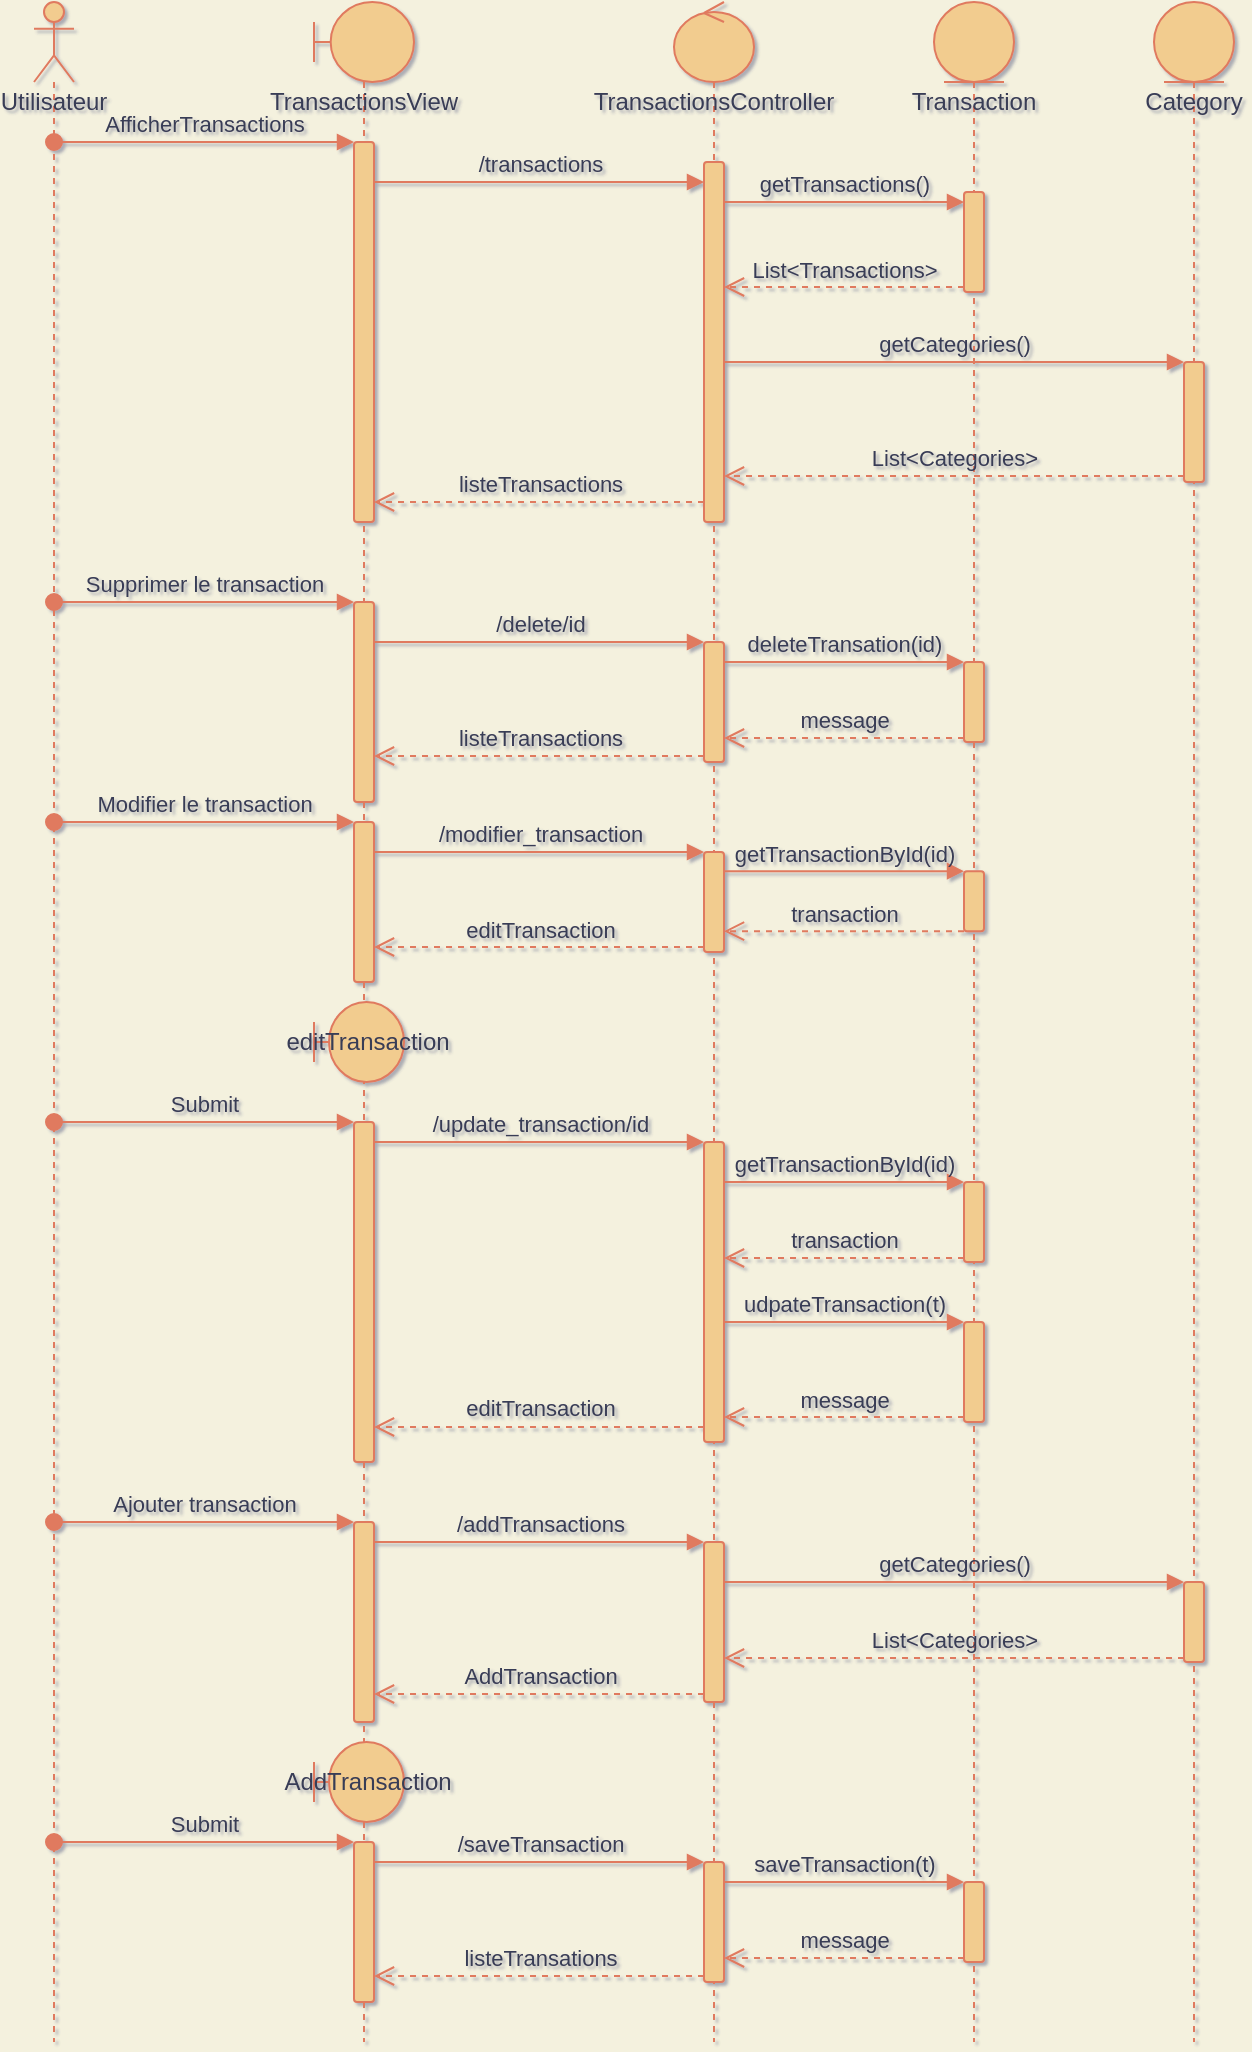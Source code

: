 <mxfile version="20.3.0" type="device"><diagram id="JDa1nINl7ZTaXswKWBOu" name="Page-1"><mxGraphModel dx="865" dy="534" grid="1" gridSize="10" guides="1" tooltips="1" connect="1" arrows="1" fold="1" page="1" pageScale="1" pageWidth="850" pageHeight="1100" background="#F4F1DE" math="0" shadow="1"><root><mxCell id="0"/><mxCell id="1" parent="0"/><mxCell id="nene3aohnPM48rDKUcm7-1" value="Utilisateur" style="shape=umlLifeline;participant=umlActor;perimeter=lifelinePerimeter;whiteSpace=wrap;html=1;container=1;collapsible=0;recursiveResize=0;verticalAlign=top;spacingTop=36;outlineConnect=0;fillColor=#F2CC8F;strokeColor=#E07A5F;fontColor=#393C56;strokeWidth=1;perimeterSpacing=1;rounded=1;" vertex="1" parent="1"><mxGeometry x="70" y="80" width="20" height="1020" as="geometry"/></mxCell><mxCell id="nene3aohnPM48rDKUcm7-2" value="TransactionsView" style="shape=umlLifeline;participant=umlBoundary;perimeter=lifelinePerimeter;whiteSpace=wrap;html=1;container=1;collapsible=0;recursiveResize=0;verticalAlign=top;spacingTop=36;outlineConnect=0;strokeColor=#E07A5F;fontColor=#393C56;fillColor=#F2CC8F;strokeWidth=1;rounded=1;" vertex="1" parent="1"><mxGeometry x="210" y="80" width="50" height="1020" as="geometry"/></mxCell><mxCell id="nene3aohnPM48rDKUcm7-24" value="" style="html=1;points=[];perimeter=orthogonalPerimeter;strokeColor=#E07A5F;strokeWidth=1;fontColor=#393C56;fillColor=#F2CC8F;rounded=1;" vertex="1" parent="nene3aohnPM48rDKUcm7-2"><mxGeometry x="20" y="70" width="10" height="190" as="geometry"/></mxCell><mxCell id="nene3aohnPM48rDKUcm7-33" value="" style="html=1;points=[];perimeter=orthogonalPerimeter;strokeColor=#E07A5F;strokeWidth=1;fontColor=#393C56;fillColor=#F2CC8F;rounded=1;" vertex="1" parent="nene3aohnPM48rDKUcm7-2"><mxGeometry x="20" y="300" width="10" height="100" as="geometry"/></mxCell><mxCell id="nene3aohnPM48rDKUcm7-41" value="" style="html=1;points=[];perimeter=orthogonalPerimeter;strokeColor=#E07A5F;strokeWidth=1;fontColor=#393C56;fillColor=#F2CC8F;rounded=1;" vertex="1" parent="nene3aohnPM48rDKUcm7-2"><mxGeometry x="20" y="560" width="10" height="170" as="geometry"/></mxCell><mxCell id="nene3aohnPM48rDKUcm7-52" value="" style="html=1;points=[];perimeter=orthogonalPerimeter;strokeColor=#E07A5F;strokeWidth=1;fontColor=#393C56;fillColor=#F2CC8F;rounded=1;" vertex="1" parent="nene3aohnPM48rDKUcm7-2"><mxGeometry x="20" y="760" width="10" height="100" as="geometry"/></mxCell><mxCell id="nene3aohnPM48rDKUcm7-62" value="AddTransaction" style="shape=umlBoundary;whiteSpace=wrap;html=1;strokeColor=#E07A5F;strokeWidth=1;fontColor=#393C56;fillColor=#F2CC8F;rounded=1;" vertex="1" parent="nene3aohnPM48rDKUcm7-2"><mxGeometry y="870" width="45" height="40" as="geometry"/></mxCell><mxCell id="nene3aohnPM48rDKUcm7-63" value="" style="html=1;points=[];perimeter=orthogonalPerimeter;strokeColor=#E07A5F;strokeWidth=1;fontColor=#393C56;fillColor=#F2CC8F;rounded=1;" vertex="1" parent="nene3aohnPM48rDKUcm7-2"><mxGeometry x="20" y="920" width="10" height="80" as="geometry"/></mxCell><mxCell id="nene3aohnPM48rDKUcm7-72" value="" style="html=1;points=[];perimeter=orthogonalPerimeter;strokeColor=#E07A5F;strokeWidth=1;fontColor=#393C56;fillColor=#F2CC8F;rounded=1;" vertex="1" parent="nene3aohnPM48rDKUcm7-2"><mxGeometry x="20" y="410" width="10" height="80" as="geometry"/></mxCell><mxCell id="nene3aohnPM48rDKUcm7-74" value="editTransaction" style="shape=umlBoundary;whiteSpace=wrap;html=1;strokeColor=#E07A5F;strokeWidth=1;fontColor=#393C56;fillColor=#F2CC8F;rounded=1;" vertex="1" parent="nene3aohnPM48rDKUcm7-2"><mxGeometry y="500" width="45" height="40" as="geometry"/></mxCell><mxCell id="nene3aohnPM48rDKUcm7-3" value="Transaction" style="shape=umlLifeline;participant=umlEntity;perimeter=lifelinePerimeter;whiteSpace=wrap;html=1;container=1;collapsible=0;recursiveResize=0;verticalAlign=top;spacingTop=36;outlineConnect=0;strokeColor=#E07A5F;fontColor=#393C56;fillColor=#F2CC8F;strokeWidth=1;rounded=1;" vertex="1" parent="1"><mxGeometry x="520" y="80" width="40" height="1020" as="geometry"/></mxCell><mxCell id="nene3aohnPM48rDKUcm7-15" value="" style="html=1;points=[];perimeter=orthogonalPerimeter;strokeColor=#E07A5F;strokeWidth=1;fontColor=#393C56;fillColor=#F2CC8F;rounded=1;" vertex="1" parent="nene3aohnPM48rDKUcm7-3"><mxGeometry x="15" y="95" width="10" height="50" as="geometry"/></mxCell><mxCell id="nene3aohnPM48rDKUcm7-38" value="" style="html=1;points=[];perimeter=orthogonalPerimeter;strokeColor=#E07A5F;strokeWidth=1;fontColor=#393C56;fillColor=#F2CC8F;rounded=1;" vertex="1" parent="nene3aohnPM48rDKUcm7-3"><mxGeometry x="15" y="330" width="10" height="40" as="geometry"/></mxCell><mxCell id="nene3aohnPM48rDKUcm7-46" value="" style="html=1;points=[];perimeter=orthogonalPerimeter;strokeColor=#E07A5F;strokeWidth=1;fontColor=#393C56;fillColor=#F2CC8F;rounded=1;" vertex="1" parent="nene3aohnPM48rDKUcm7-3"><mxGeometry x="15" y="590" width="10" height="40" as="geometry"/></mxCell><mxCell id="nene3aohnPM48rDKUcm7-49" value="" style="html=1;points=[];perimeter=orthogonalPerimeter;strokeColor=#E07A5F;strokeWidth=1;fontColor=#393C56;fillColor=#F2CC8F;rounded=1;" vertex="1" parent="nene3aohnPM48rDKUcm7-3"><mxGeometry x="15" y="660" width="10" height="50" as="geometry"/></mxCell><mxCell id="nene3aohnPM48rDKUcm7-69" value="" style="html=1;points=[];perimeter=orthogonalPerimeter;strokeColor=#E07A5F;strokeWidth=1;fontColor=#393C56;fillColor=#F2CC8F;rounded=1;" vertex="1" parent="nene3aohnPM48rDKUcm7-3"><mxGeometry x="15" y="940" width="10" height="40" as="geometry"/></mxCell><mxCell id="nene3aohnPM48rDKUcm7-79" value="" style="html=1;points=[];perimeter=orthogonalPerimeter;strokeColor=#E07A5F;strokeWidth=1;fontColor=#393C56;fillColor=#F2CC8F;rounded=1;" vertex="1" parent="nene3aohnPM48rDKUcm7-3"><mxGeometry x="15" y="434.58" width="10" height="30" as="geometry"/></mxCell><mxCell id="nene3aohnPM48rDKUcm7-4" value="TransactionsController" style="shape=umlLifeline;participant=umlControl;perimeter=lifelinePerimeter;whiteSpace=wrap;html=1;container=1;collapsible=0;recursiveResize=0;verticalAlign=top;spacingTop=36;outlineConnect=0;strokeColor=#E07A5F;fontColor=#393C56;fillColor=#F2CC8F;strokeWidth=1;rounded=1;" vertex="1" parent="1"><mxGeometry x="390" y="80" width="40" height="1020" as="geometry"/></mxCell><mxCell id="nene3aohnPM48rDKUcm7-11" value="" style="html=1;points=[];perimeter=orthogonalPerimeter;strokeColor=#E07A5F;strokeWidth=1;fontColor=#393C56;fillColor=#F2CC8F;rounded=1;" vertex="1" parent="nene3aohnPM48rDKUcm7-4"><mxGeometry x="15" y="80" width="10" height="180" as="geometry"/></mxCell><mxCell id="nene3aohnPM48rDKUcm7-35" value="" style="html=1;points=[];perimeter=orthogonalPerimeter;strokeColor=#E07A5F;strokeWidth=1;fontColor=#393C56;fillColor=#F2CC8F;rounded=1;" vertex="1" parent="nene3aohnPM48rDKUcm7-4"><mxGeometry x="15" y="320" width="10" height="60" as="geometry"/></mxCell><mxCell id="nene3aohnPM48rDKUcm7-43" value="" style="html=1;points=[];perimeter=orthogonalPerimeter;strokeColor=#E07A5F;strokeWidth=1;fontColor=#393C56;fillColor=#F2CC8F;rounded=1;" vertex="1" parent="nene3aohnPM48rDKUcm7-4"><mxGeometry x="15" y="570" width="10" height="150" as="geometry"/></mxCell><mxCell id="nene3aohnPM48rDKUcm7-54" value="" style="html=1;points=[];perimeter=orthogonalPerimeter;strokeColor=#E07A5F;strokeWidth=1;fontColor=#393C56;fillColor=#F2CC8F;rounded=1;" vertex="1" parent="nene3aohnPM48rDKUcm7-4"><mxGeometry x="15" y="770" width="10" height="80" as="geometry"/></mxCell><mxCell id="nene3aohnPM48rDKUcm7-66" value="" style="html=1;points=[];perimeter=orthogonalPerimeter;strokeColor=#E07A5F;strokeWidth=1;fontColor=#393C56;fillColor=#F2CC8F;rounded=1;" vertex="1" parent="nene3aohnPM48rDKUcm7-4"><mxGeometry x="15" y="930" width="10" height="60" as="geometry"/></mxCell><mxCell id="nene3aohnPM48rDKUcm7-75" value="" style="html=1;points=[];perimeter=orthogonalPerimeter;strokeColor=#E07A5F;strokeWidth=1;fontColor=#393C56;fillColor=#F2CC8F;rounded=1;" vertex="1" parent="nene3aohnPM48rDKUcm7-4"><mxGeometry x="15" y="425" width="10" height="50" as="geometry"/></mxCell><mxCell id="nene3aohnPM48rDKUcm7-5" value="Category" style="shape=umlLifeline;participant=umlEntity;perimeter=lifelinePerimeter;whiteSpace=wrap;html=1;container=1;collapsible=0;recursiveResize=0;verticalAlign=top;spacingTop=36;outlineConnect=0;strokeColor=#E07A5F;fontColor=#393C56;fillColor=#F2CC8F;strokeWidth=1;rounded=1;" vertex="1" parent="1"><mxGeometry x="630" y="80" width="40" height="1020" as="geometry"/></mxCell><mxCell id="nene3aohnPM48rDKUcm7-19" value="" style="html=1;points=[];perimeter=orthogonalPerimeter;strokeColor=#E07A5F;strokeWidth=1;fontColor=#393C56;fillColor=#F2CC8F;rounded=1;" vertex="1" parent="nene3aohnPM48rDKUcm7-5"><mxGeometry x="15" y="180" width="10" height="60" as="geometry"/></mxCell><mxCell id="nene3aohnPM48rDKUcm7-57" value="" style="html=1;points=[];perimeter=orthogonalPerimeter;strokeColor=#E07A5F;strokeWidth=1;fontColor=#393C56;fillColor=#F2CC8F;rounded=1;" vertex="1" parent="nene3aohnPM48rDKUcm7-5"><mxGeometry x="15" y="790" width="10" height="40" as="geometry"/></mxCell><mxCell id="nene3aohnPM48rDKUcm7-16" value="getTransactions()" style="html=1;verticalAlign=bottom;endArrow=block;rounded=1;labelBackgroundColor=none;strokeColor=#E07A5F;fontColor=#393C56;fillColor=#F2CC8F;" edge="1" target="nene3aohnPM48rDKUcm7-15" parent="1" source="nene3aohnPM48rDKUcm7-11"><mxGeometry relative="1" as="geometry"><mxPoint x="425" y="185" as="sourcePoint"/><Array as="points"><mxPoint x="470" y="180"/></Array></mxGeometry></mxCell><mxCell id="nene3aohnPM48rDKUcm7-17" value="List&amp;lt;Transactions&amp;gt;" style="html=1;verticalAlign=bottom;endArrow=open;dashed=1;endSize=8;exitX=0;exitY=0.95;rounded=1;labelBackgroundColor=none;strokeColor=#E07A5F;fontColor=#393C56;fillColor=#F2CC8F;" edge="1" source="nene3aohnPM48rDKUcm7-15" parent="1" target="nene3aohnPM48rDKUcm7-11"><mxGeometry relative="1" as="geometry"><mxPoint x="425" y="222.5" as="targetPoint"/></mxGeometry></mxCell><mxCell id="nene3aohnPM48rDKUcm7-20" value="getCategories()" style="html=1;verticalAlign=bottom;endArrow=block;entryX=0;entryY=0;rounded=1;labelBackgroundColor=none;strokeColor=#E07A5F;fontColor=#393C56;fillColor=#F2CC8F;" edge="1" target="nene3aohnPM48rDKUcm7-19" parent="1" source="nene3aohnPM48rDKUcm7-11"><mxGeometry relative="1" as="geometry"><mxPoint x="575" y="240" as="sourcePoint"/></mxGeometry></mxCell><mxCell id="nene3aohnPM48rDKUcm7-21" value="List&amp;lt;Categories&amp;gt;" style="html=1;verticalAlign=bottom;endArrow=open;dashed=1;endSize=8;exitX=0;exitY=0.95;rounded=1;labelBackgroundColor=none;strokeColor=#E07A5F;fontColor=#393C56;fillColor=#F2CC8F;" edge="1" source="nene3aohnPM48rDKUcm7-19" parent="1" target="nene3aohnPM48rDKUcm7-11"><mxGeometry relative="1" as="geometry"><mxPoint x="575" y="316" as="targetPoint"/></mxGeometry></mxCell><mxCell id="nene3aohnPM48rDKUcm7-25" value="AfficherTransactions" style="html=1;verticalAlign=bottom;startArrow=oval;endArrow=block;startSize=8;rounded=1;labelBackgroundColor=none;strokeColor=#E07A5F;fontColor=#393C56;fillColor=#F2CC8F;" edge="1" target="nene3aohnPM48rDKUcm7-24" parent="1" source="nene3aohnPM48rDKUcm7-1"><mxGeometry relative="1" as="geometry"><mxPoint x="170" y="150" as="sourcePoint"/><Array as="points"><mxPoint x="160" y="150"/></Array></mxGeometry></mxCell><mxCell id="nene3aohnPM48rDKUcm7-34" value="Supprimer le transaction" style="html=1;verticalAlign=bottom;startArrow=oval;endArrow=block;startSize=8;rounded=1;labelBackgroundColor=none;strokeColor=#E07A5F;fontColor=#393C56;fillColor=#F2CC8F;" edge="1" target="nene3aohnPM48rDKUcm7-33" parent="1" source="nene3aohnPM48rDKUcm7-1"><mxGeometry relative="1" as="geometry"><mxPoint x="170" y="380" as="sourcePoint"/><Array as="points"><mxPoint x="160" y="380"/></Array></mxGeometry></mxCell><mxCell id="nene3aohnPM48rDKUcm7-36" value="/delete/id" style="html=1;verticalAlign=bottom;endArrow=block;entryX=0;entryY=0;rounded=1;labelBackgroundColor=none;strokeColor=#E07A5F;fontColor=#393C56;fillColor=#F2CC8F;" edge="1" target="nene3aohnPM48rDKUcm7-35" parent="1" source="nene3aohnPM48rDKUcm7-33"><mxGeometry relative="1" as="geometry"><mxPoint x="345" y="400" as="sourcePoint"/></mxGeometry></mxCell><mxCell id="nene3aohnPM48rDKUcm7-37" value="listeTransactions" style="html=1;verticalAlign=bottom;endArrow=open;dashed=1;endSize=8;exitX=0;exitY=0.95;rounded=1;labelBackgroundColor=none;strokeColor=#E07A5F;fontColor=#393C56;fillColor=#F2CC8F;" edge="1" source="nene3aohnPM48rDKUcm7-35" parent="1" target="nene3aohnPM48rDKUcm7-33"><mxGeometry relative="1" as="geometry"><mxPoint x="345" y="476" as="targetPoint"/></mxGeometry></mxCell><mxCell id="nene3aohnPM48rDKUcm7-40" value="message" style="html=1;verticalAlign=bottom;endArrow=open;dashed=1;endSize=8;exitX=0;exitY=0.95;rounded=1;labelBackgroundColor=none;strokeColor=#E07A5F;fontColor=#393C56;fillColor=#F2CC8F;" edge="1" source="nene3aohnPM48rDKUcm7-38" parent="1" target="nene3aohnPM48rDKUcm7-35"><mxGeometry relative="1" as="geometry"><mxPoint x="465" y="486" as="targetPoint"/></mxGeometry></mxCell><mxCell id="nene3aohnPM48rDKUcm7-39" value="deleteTransation(id)" style="html=1;verticalAlign=bottom;endArrow=block;entryX=0;entryY=0;rounded=1;labelBackgroundColor=none;strokeColor=#E07A5F;fontColor=#393C56;fillColor=#F2CC8F;" edge="1" target="nene3aohnPM48rDKUcm7-38" parent="1" source="nene3aohnPM48rDKUcm7-35"><mxGeometry relative="1" as="geometry"><mxPoint x="465" y="410" as="sourcePoint"/></mxGeometry></mxCell><mxCell id="nene3aohnPM48rDKUcm7-42" value="Submit" style="html=1;verticalAlign=bottom;startArrow=oval;endArrow=block;startSize=8;rounded=1;labelBackgroundColor=none;strokeColor=#E07A5F;fontColor=#393C56;fillColor=#F2CC8F;" edge="1" target="nene3aohnPM48rDKUcm7-41" parent="1" source="nene3aohnPM48rDKUcm7-1"><mxGeometry relative="1" as="geometry"><mxPoint x="170" y="510" as="sourcePoint"/><Array as="points"><mxPoint x="130" y="640"/><mxPoint x="170" y="640"/></Array></mxGeometry></mxCell><mxCell id="nene3aohnPM48rDKUcm7-44" value="/update_transaction/id" style="html=1;verticalAlign=bottom;endArrow=block;entryX=0;entryY=0;rounded=1;labelBackgroundColor=none;strokeColor=#E07A5F;fontColor=#393C56;fillColor=#F2CC8F;" edge="1" target="nene3aohnPM48rDKUcm7-43" parent="1" source="nene3aohnPM48rDKUcm7-41"><mxGeometry relative="1" as="geometry"><mxPoint x="345" y="520" as="sourcePoint"/></mxGeometry></mxCell><mxCell id="nene3aohnPM48rDKUcm7-45" value="editTransaction" style="html=1;verticalAlign=bottom;endArrow=open;dashed=1;endSize=8;exitX=0;exitY=0.95;rounded=1;labelBackgroundColor=none;strokeColor=#E07A5F;fontColor=#393C56;fillColor=#F2CC8F;" edge="1" source="nene3aohnPM48rDKUcm7-43" parent="1" target="nene3aohnPM48rDKUcm7-41"><mxGeometry relative="1" as="geometry"><mxPoint x="345" y="596" as="targetPoint"/></mxGeometry></mxCell><mxCell id="nene3aohnPM48rDKUcm7-48" value="transaction" style="html=1;verticalAlign=bottom;endArrow=open;dashed=1;endSize=8;exitX=0;exitY=0.95;rounded=1;labelBackgroundColor=none;strokeColor=#E07A5F;fontColor=#393C56;fillColor=#F2CC8F;" edge="1" source="nene3aohnPM48rDKUcm7-46" parent="1" target="nene3aohnPM48rDKUcm7-43"><mxGeometry relative="1" as="geometry"><mxPoint x="465" y="606" as="targetPoint"/></mxGeometry></mxCell><mxCell id="nene3aohnPM48rDKUcm7-47" value="getTransactionById(id)" style="html=1;verticalAlign=bottom;endArrow=block;entryX=0;entryY=0;rounded=1;labelBackgroundColor=none;strokeColor=#E07A5F;fontColor=#393C56;fillColor=#F2CC8F;" edge="1" target="nene3aohnPM48rDKUcm7-46" parent="1" source="nene3aohnPM48rDKUcm7-43"><mxGeometry relative="1" as="geometry"><mxPoint x="465" y="530" as="sourcePoint"/></mxGeometry></mxCell><mxCell id="nene3aohnPM48rDKUcm7-51" value="message" style="html=1;verticalAlign=bottom;endArrow=open;dashed=1;endSize=8;exitX=0;exitY=0.95;rounded=1;labelBackgroundColor=none;strokeColor=#E07A5F;fontColor=#393C56;fillColor=#F2CC8F;" edge="1" source="nene3aohnPM48rDKUcm7-49" parent="1" target="nene3aohnPM48rDKUcm7-43"><mxGeometry relative="1" as="geometry"><mxPoint x="465" y="666" as="targetPoint"/></mxGeometry></mxCell><mxCell id="nene3aohnPM48rDKUcm7-50" value="udpateTransaction(t)" style="html=1;verticalAlign=bottom;endArrow=block;entryX=0;entryY=0;rounded=1;labelBackgroundColor=none;strokeColor=#E07A5F;fontColor=#393C56;fillColor=#F2CC8F;" edge="1" target="nene3aohnPM48rDKUcm7-49" parent="1" source="nene3aohnPM48rDKUcm7-43"><mxGeometry relative="1" as="geometry"><mxPoint x="465" y="590" as="sourcePoint"/></mxGeometry></mxCell><mxCell id="nene3aohnPM48rDKUcm7-53" value="Ajouter transaction" style="html=1;verticalAlign=bottom;startArrow=oval;endArrow=block;startSize=8;rounded=1;labelBackgroundColor=none;strokeColor=#E07A5F;fontColor=#393C56;fillColor=#F2CC8F;" edge="1" target="nene3aohnPM48rDKUcm7-52" parent="1" source="nene3aohnPM48rDKUcm7-1"><mxGeometry relative="1" as="geometry"><mxPoint x="170" y="720" as="sourcePoint"/></mxGeometry></mxCell><mxCell id="nene3aohnPM48rDKUcm7-55" value="/addTransactions" style="html=1;verticalAlign=bottom;endArrow=block;entryX=0;entryY=0;rounded=1;labelBackgroundColor=none;strokeColor=#E07A5F;fontColor=#393C56;fillColor=#F2CC8F;" edge="1" target="nene3aohnPM48rDKUcm7-54" parent="1" source="nene3aohnPM48rDKUcm7-52"><mxGeometry relative="1" as="geometry"><mxPoint x="335" y="730" as="sourcePoint"/></mxGeometry></mxCell><mxCell id="nene3aohnPM48rDKUcm7-56" value="AddTransaction" style="html=1;verticalAlign=bottom;endArrow=open;dashed=1;endSize=8;exitX=0;exitY=0.95;rounded=1;labelBackgroundColor=none;strokeColor=#E07A5F;fontColor=#393C56;fillColor=#F2CC8F;" edge="1" source="nene3aohnPM48rDKUcm7-54" parent="1" target="nene3aohnPM48rDKUcm7-52"><mxGeometry relative="1" as="geometry"><mxPoint x="335" y="806" as="targetPoint"/></mxGeometry></mxCell><mxCell id="nene3aohnPM48rDKUcm7-58" value="getCategories()" style="html=1;verticalAlign=bottom;endArrow=block;entryX=0;entryY=0;rounded=1;labelBackgroundColor=none;strokeColor=#E07A5F;fontColor=#393C56;fillColor=#F2CC8F;" edge="1" target="nene3aohnPM48rDKUcm7-57" parent="1" source="nene3aohnPM48rDKUcm7-54"><mxGeometry relative="1" as="geometry"><mxPoint x="575" y="740" as="sourcePoint"/></mxGeometry></mxCell><mxCell id="nene3aohnPM48rDKUcm7-59" value="List&amp;lt;Categories&amp;gt;" style="html=1;verticalAlign=bottom;endArrow=open;dashed=1;endSize=8;exitX=0;exitY=0.95;rounded=1;labelBackgroundColor=none;strokeColor=#E07A5F;fontColor=#393C56;fillColor=#F2CC8F;" edge="1" source="nene3aohnPM48rDKUcm7-57" parent="1" target="nene3aohnPM48rDKUcm7-54"><mxGeometry relative="1" as="geometry"><mxPoint x="575" y="816" as="targetPoint"/></mxGeometry></mxCell><mxCell id="nene3aohnPM48rDKUcm7-64" value="Submit" style="html=1;verticalAlign=bottom;startArrow=oval;endArrow=block;startSize=8;rounded=1;labelBackgroundColor=none;strokeColor=#E07A5F;fontColor=#393C56;fillColor=#F2CC8F;" edge="1" target="nene3aohnPM48rDKUcm7-63" parent="1" source="nene3aohnPM48rDKUcm7-1"><mxGeometry relative="1" as="geometry"><mxPoint x="170" y="910" as="sourcePoint"/></mxGeometry></mxCell><mxCell id="nene3aohnPM48rDKUcm7-68" value="listeTransations" style="html=1;verticalAlign=bottom;endArrow=open;dashed=1;endSize=8;exitX=0;exitY=0.95;rounded=1;labelBackgroundColor=none;strokeColor=#E07A5F;fontColor=#393C56;fillColor=#F2CC8F;" edge="1" source="nene3aohnPM48rDKUcm7-66" parent="1" target="nene3aohnPM48rDKUcm7-63"><mxGeometry relative="1" as="geometry"><mxPoint x="335" y="996" as="targetPoint"/></mxGeometry></mxCell><mxCell id="nene3aohnPM48rDKUcm7-67" value="/saveTransaction" style="html=1;verticalAlign=bottom;endArrow=block;entryX=0;entryY=0;rounded=1;labelBackgroundColor=none;strokeColor=#E07A5F;fontColor=#393C56;fillColor=#F2CC8F;" edge="1" target="nene3aohnPM48rDKUcm7-66" parent="1" source="nene3aohnPM48rDKUcm7-63"><mxGeometry relative="1" as="geometry"><mxPoint x="335" y="920" as="sourcePoint"/></mxGeometry></mxCell><mxCell id="nene3aohnPM48rDKUcm7-71" value="message" style="html=1;verticalAlign=bottom;endArrow=open;dashed=1;endSize=8;exitX=0;exitY=0.95;rounded=1;labelBackgroundColor=none;strokeColor=#E07A5F;fontColor=#393C56;fillColor=#F2CC8F;" edge="1" source="nene3aohnPM48rDKUcm7-69" parent="1" target="nene3aohnPM48rDKUcm7-66"><mxGeometry relative="1" as="geometry"><mxPoint x="465" y="1006" as="targetPoint"/></mxGeometry></mxCell><mxCell id="nene3aohnPM48rDKUcm7-70" value="saveTransaction(t)" style="html=1;verticalAlign=bottom;endArrow=block;entryX=0;entryY=0;rounded=1;labelBackgroundColor=none;strokeColor=#E07A5F;fontColor=#393C56;fillColor=#F2CC8F;" edge="1" target="nene3aohnPM48rDKUcm7-69" parent="1" source="nene3aohnPM48rDKUcm7-66"><mxGeometry relative="1" as="geometry"><mxPoint x="465" y="930" as="sourcePoint"/></mxGeometry></mxCell><mxCell id="nene3aohnPM48rDKUcm7-73" value="Modifier le transaction" style="html=1;verticalAlign=bottom;startArrow=oval;endArrow=block;startSize=8;rounded=1;labelBackgroundColor=none;strokeColor=#E07A5F;fontColor=#393C56;fillColor=#F2CC8F;" edge="1" target="nene3aohnPM48rDKUcm7-72" parent="1" source="nene3aohnPM48rDKUcm7-1"><mxGeometry relative="1" as="geometry"><mxPoint x="170" y="490" as="sourcePoint"/><Array as="points"><mxPoint x="150" y="490"/></Array></mxGeometry></mxCell><mxCell id="nene3aohnPM48rDKUcm7-77" value="editTransaction" style="html=1;verticalAlign=bottom;endArrow=open;dashed=1;endSize=8;exitX=0;exitY=0.95;rounded=1;labelBackgroundColor=none;strokeColor=#E07A5F;fontColor=#393C56;fillColor=#F2CC8F;" edge="1" source="nene3aohnPM48rDKUcm7-75" parent="1" target="nene3aohnPM48rDKUcm7-72"><mxGeometry relative="1" as="geometry"><mxPoint x="335" y="576" as="targetPoint"/></mxGeometry></mxCell><mxCell id="nene3aohnPM48rDKUcm7-76" value="/modifier_transaction" style="html=1;verticalAlign=bottom;endArrow=block;entryX=0;entryY=0;rounded=1;labelBackgroundColor=none;strokeColor=#E07A5F;fontColor=#393C56;fillColor=#F2CC8F;" edge="1" target="nene3aohnPM48rDKUcm7-75" parent="1" source="nene3aohnPM48rDKUcm7-72"><mxGeometry relative="1" as="geometry"><mxPoint x="335" y="500" as="sourcePoint"/></mxGeometry></mxCell><mxCell id="nene3aohnPM48rDKUcm7-81" value="transaction" style="html=1;verticalAlign=bottom;endArrow=open;dashed=1;endSize=8;rounded=1;labelBackgroundColor=none;strokeColor=#E07A5F;fontColor=#393C56;fillColor=#F2CC8F;" edge="1" source="nene3aohnPM48rDKUcm7-79" parent="1"><mxGeometry relative="1" as="geometry"><mxPoint x="415" y="544.58" as="targetPoint"/><Array as="points"><mxPoint x="480" y="544.58"/></Array></mxGeometry></mxCell><mxCell id="nene3aohnPM48rDKUcm7-80" value="getTransactionById(id)" style="html=1;verticalAlign=bottom;endArrow=block;entryX=0;entryY=0;rounded=1;labelBackgroundColor=none;strokeColor=#E07A5F;fontColor=#393C56;fillColor=#F2CC8F;" edge="1" target="nene3aohnPM48rDKUcm7-79" parent="1"><mxGeometry relative="1" as="geometry"><mxPoint x="415" y="514.58" as="sourcePoint"/></mxGeometry></mxCell><mxCell id="nene3aohnPM48rDKUcm7-84" value="/transactions" style="html=1;verticalAlign=bottom;endArrow=block;rounded=1;labelBackgroundColor=none;strokeColor=#E07A5F;fontColor=#393C56;fillColor=#F2CC8F;" edge="1" parent="1" source="nene3aohnPM48rDKUcm7-24" target="nene3aohnPM48rDKUcm7-11"><mxGeometry relative="1" as="geometry"><mxPoint x="225" y="190" as="sourcePoint"/><mxPoint x="390" y="190" as="targetPoint"/><Array as="points"><mxPoint x="320" y="170"/></Array></mxGeometry></mxCell><mxCell id="nene3aohnPM48rDKUcm7-85" value="listeTransactions" style="html=1;verticalAlign=bottom;endArrow=open;dashed=1;endSize=8;rounded=1;labelBackgroundColor=none;strokeColor=#E07A5F;fontColor=#393C56;fillColor=#F2CC8F;" edge="1" parent="1" source="nene3aohnPM48rDKUcm7-11" target="nene3aohnPM48rDKUcm7-24"><mxGeometry relative="1" as="geometry"><mxPoint x="225" y="300.0" as="targetPoint"/><mxPoint x="390" y="300.0" as="sourcePoint"/><Array as="points"><mxPoint x="320" y="330"/></Array></mxGeometry></mxCell></root></mxGraphModel></diagram></mxfile>
